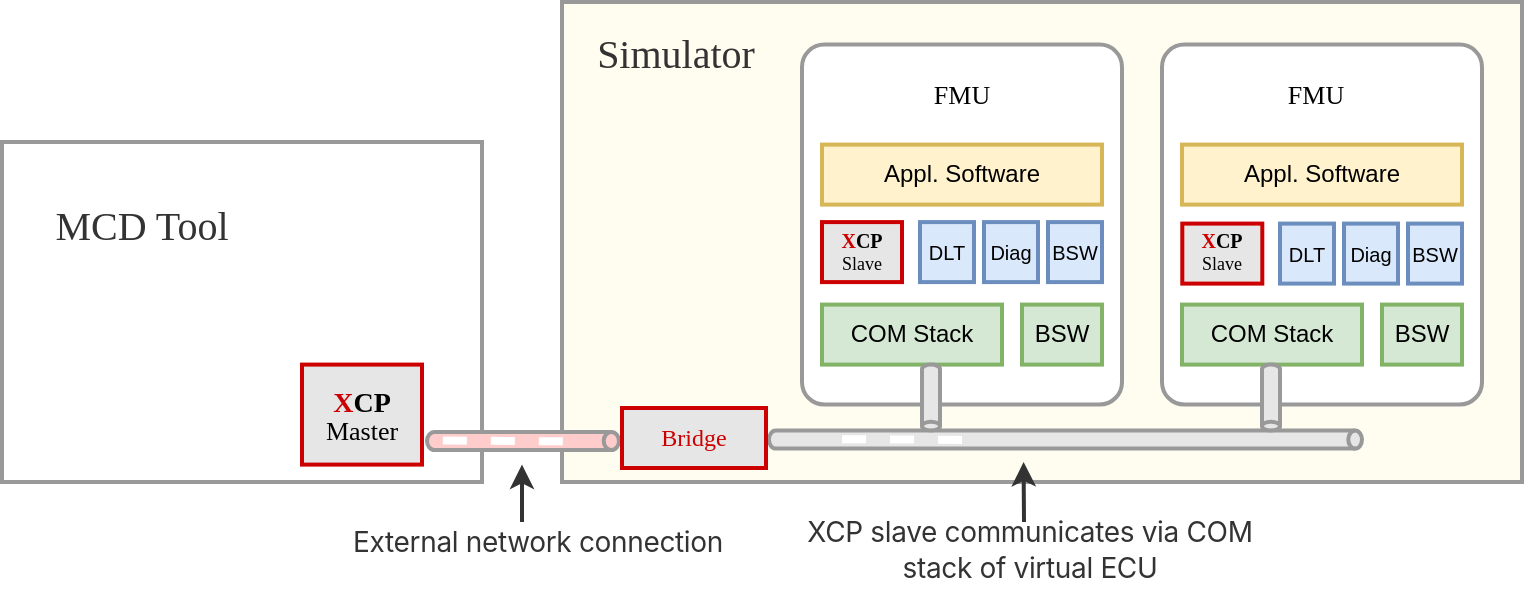 <mxfile version="20.8.10" type="device"><diagram id="_Kti9GT5Q3lO3yc1PvPV" name="Page-1"><mxGraphModel dx="935" dy="548" grid="1" gridSize="10" guides="1" tooltips="1" connect="1" arrows="1" fold="1" page="1" pageScale="1" pageWidth="850" pageHeight="1100" math="0" shadow="0"><root><mxCell id="0"/><mxCell id="1" parent="0"/><mxCell id="ZclB9EuCMROo7KSrAT95-1" value="" style="rounded=0;whiteSpace=wrap;html=1;strokeColor=#999999;strokeWidth=2;fillColor=default;" parent="1" vertex="1"><mxGeometry x="20" y="90" width="240" height="170" as="geometry"/></mxCell><mxCell id="ZclB9EuCMROo7KSrAT95-2" value="" style="rounded=0;whiteSpace=wrap;html=1;strokeWidth=2;strokeColor=#999999;fillColor=#FFFCF0;" parent="1" vertex="1"><mxGeometry x="300" y="20.0" width="480" height="240" as="geometry"/></mxCell><mxCell id="ZclB9EuCMROo7KSrAT95-3" value="" style="rounded=1;whiteSpace=wrap;html=1;strokeColor=#999999;strokeWidth=2;fillColor=#FFFFFF;arcSize=7;" parent="1" vertex="1"><mxGeometry x="420" y="41.3" width="160" height="180" as="geometry"/></mxCell><mxCell id="ZclB9EuCMROo7KSrAT95-4" value="" style="shape=cylinder3;whiteSpace=wrap;html=1;boundedLbl=1;backgroundOutline=1;size=3.826;strokeColor=#999999;strokeWidth=2;fillColor=#FFCCCC;rotation=90;" parent="1" vertex="1"><mxGeometry x="276" y="191.5" width="9" height="96" as="geometry"/></mxCell><mxCell id="ZclB9EuCMROo7KSrAT95-5" value="" style="endArrow=none;dashed=1;html=1;rounded=0;strokeWidth=7;strokeColor=#FFFFFF;jumpSize=6;startSize=6;endSize=6;" parent="1" edge="1"><mxGeometry width="50" height="50" relative="1" as="geometry"><mxPoint x="610" y="67.55" as="sourcePoint"/><mxPoint x="630" y="168.05" as="targetPoint"/></mxGeometry></mxCell><mxCell id="ZclB9EuCMROo7KSrAT95-6" value="Appl. Software" style="rounded=0;whiteSpace=wrap;html=1;strokeColor=#d6b656;strokeWidth=2;fillColor=#fff2cc;" parent="1" vertex="1"><mxGeometry x="430" y="91.3" width="140" height="30" as="geometry"/></mxCell><mxCell id="ZclB9EuCMROo7KSrAT95-7" value="&lt;font style=&quot;font-size: 10px;&quot;&gt;DLT&lt;/font&gt;" style="rounded=0;whiteSpace=wrap;html=1;strokeColor=#6c8ebf;strokeWidth=2;fillColor=#dae8fc;" parent="1" vertex="1"><mxGeometry x="479" y="130.05" width="27" height="30" as="geometry"/></mxCell><mxCell id="ZclB9EuCMROo7KSrAT95-8" value="COM Stack" style="rounded=0;whiteSpace=wrap;html=1;strokeColor=#82b366;strokeWidth=2;fillColor=#d5e8d4;" parent="1" vertex="1"><mxGeometry x="430" y="171.3" width="90" height="30" as="geometry"/></mxCell><mxCell id="ZclB9EuCMROo7KSrAT95-9" value="BSW" style="rounded=0;whiteSpace=wrap;html=1;strokeColor=#82b366;strokeWidth=2;fillColor=#d5e8d4;" parent="1" vertex="1"><mxGeometry x="530" y="171.3" width="40" height="30" as="geometry"/></mxCell><mxCell id="ZclB9EuCMROo7KSrAT95-10" value="" style="rounded=1;whiteSpace=wrap;html=1;strokeColor=#999999;strokeWidth=2;fillColor=#FFFFFF;arcSize=7;" parent="1" vertex="1"><mxGeometry x="600" y="41.3" width="160" height="180" as="geometry"/></mxCell><mxCell id="ZclB9EuCMROo7KSrAT95-11" value="Appl. Software" style="rounded=0;whiteSpace=wrap;html=1;strokeColor=#d6b656;strokeWidth=2;fillColor=#fff2cc;" parent="1" vertex="1"><mxGeometry x="610" y="91.3" width="140" height="30" as="geometry"/></mxCell><mxCell id="ZclB9EuCMROo7KSrAT95-13" value="COM Stack" style="rounded=0;whiteSpace=wrap;html=1;strokeColor=#82b366;strokeWidth=2;fillColor=#d5e8d4;" parent="1" vertex="1"><mxGeometry x="610" y="171.3" width="90" height="30" as="geometry"/></mxCell><mxCell id="ZclB9EuCMROo7KSrAT95-14" value="BSW" style="rounded=0;whiteSpace=wrap;html=1;strokeColor=#82b366;strokeWidth=2;fillColor=#d5e8d4;" parent="1" vertex="1"><mxGeometry x="710" y="171.3" width="40" height="30" as="geometry"/></mxCell><mxCell id="ZclB9EuCMROo7KSrAT95-15" value="" style="shape=cylinder3;whiteSpace=wrap;html=1;boundedLbl=1;backgroundOutline=1;size=3.432;strokeColor=#999999;strokeWidth=2;fillColor=#E6E6E6;rotation=90;" parent="1" vertex="1"><mxGeometry x="547.23" y="90.52" width="9" height="296.55" as="geometry"/></mxCell><mxCell id="ZclB9EuCMROo7KSrAT95-16" value="" style="shape=cylinder3;whiteSpace=wrap;html=1;boundedLbl=1;backgroundOutline=1;size=2.207;strokeColor=#999999;strokeWidth=2;fillColor=#E6E6E6;rotation=-180;" parent="1" vertex="1"><mxGeometry x="480" y="201.3" width="9" height="33" as="geometry"/></mxCell><mxCell id="ZclB9EuCMROo7KSrAT95-17" value="" style="shape=cylinder3;whiteSpace=wrap;html=1;boundedLbl=1;backgroundOutline=1;size=2.207;strokeColor=#999999;strokeWidth=2;fillColor=#E6E6E6;rotation=-180;" parent="1" vertex="1"><mxGeometry x="650" y="201.3" width="9" height="33" as="geometry"/></mxCell><mxCell id="ZclB9EuCMROo7KSrAT95-18" value="" style="rounded=0;whiteSpace=wrap;html=1;strokeColor=#CC0000;strokeWidth=2;fillColor=#E6E6E6;fontFamily=Verdana;" parent="1" vertex="1"><mxGeometry x="170" y="201.3" width="60" height="50" as="geometry"/></mxCell><mxCell id="ZclB9EuCMROo7KSrAT95-19" value="" style="rounded=0;whiteSpace=wrap;html=1;strokeColor=#CC0000;strokeWidth=2;fillColor=#E6E6E6;fontFamily=Verdana;" parent="1" vertex="1"><mxGeometry x="430" y="130.05" width="40" height="30" as="geometry"/></mxCell><mxCell id="ZclB9EuCMROo7KSrAT95-20" value="&lt;p style=&quot;line-height: 90%;&quot;&gt;&lt;/p&gt;&lt;div style=&quot;font-size: 12px; line-height: 100%;&quot;&gt;&lt;font style=&quot;font-size: 12px;&quot;&gt;&lt;b style=&quot;font-size: 10px;&quot;&gt;&lt;font style=&quot;font-size: 10px;&quot; data-font-src=&quot;https://fonts.googleapis.com/css?family=Akaya+Telivigala&quot;&gt;&lt;font style=&quot;font-size: 10px;&quot; color=&quot;#CC0000&quot;&gt;X&lt;/font&gt;&lt;font style=&quot;font-size: 10px;&quot; color=&quot;#000000&quot;&gt;CP&lt;/font&gt;&lt;/font&gt;&lt;/b&gt;&lt;/font&gt;&lt;/div&gt;&lt;div style=&quot;font-size: 9px; line-height: 100%;&quot;&gt;&lt;font style=&quot;font-size: 9px;&quot; color=&quot;#000000&quot;&gt;Slave&lt;/font&gt;&lt;font style=&quot;font-size: 12px;&quot;&gt;&lt;br&gt;&lt;/font&gt;&lt;/div&gt;&lt;p&gt;&lt;/p&gt;" style="text;html=1;strokeColor=none;fillColor=none;align=center;verticalAlign=middle;whiteSpace=wrap;rounded=0;strokeWidth=2;fontFamily=Verdana;fontSize=13;fontColor=#CC0000;" parent="1" vertex="1"><mxGeometry x="432.76" y="128.86" width="34.47" height="30" as="geometry"/></mxCell><mxCell id="ZclB9EuCMROo7KSrAT95-21" value="" style="rounded=0;whiteSpace=wrap;html=1;strokeColor=#CC0000;strokeWidth=2;fillColor=#E6E6E6;fontFamily=Verdana;" parent="1" vertex="1"><mxGeometry x="610.15" y="130.8" width="40" height="30" as="geometry"/></mxCell><mxCell id="ZclB9EuCMROo7KSrAT95-22" value="&lt;div style=&quot;font-size: 12px; line-height: 100%;&quot;&gt;&lt;font style=&quot;font-size: 12px;&quot;&gt;&lt;b style=&quot;font-size: 10px;&quot;&gt;&lt;font style=&quot;font-size: 10px;&quot; data-font-src=&quot;https://fonts.googleapis.com/css?family=Akaya+Telivigala&quot;&gt;&lt;font style=&quot;font-size: 10px;&quot; color=&quot;#CC0000&quot;&gt;X&lt;/font&gt;&lt;font style=&quot;font-size: 10px;&quot; color=&quot;#000000&quot;&gt;CP&lt;/font&gt;&lt;/font&gt;&lt;/b&gt;&lt;/font&gt;&lt;/div&gt;&lt;div style=&quot;font-size: 9px; line-height: 100%;&quot;&gt;&lt;font style=&quot;font-size: 9px;&quot; color=&quot;#000000&quot;&gt;Slave&lt;/font&gt;&lt;font style=&quot;font-size: 12px;&quot;&gt;&lt;br&gt;&lt;/font&gt;&lt;/div&gt;" style="text;html=1;strokeColor=none;fillColor=none;align=center;verticalAlign=middle;whiteSpace=wrap;rounded=0;strokeWidth=2;fontFamily=Verdana;fontSize=13;fontColor=#CC0000;" parent="1" vertex="1"><mxGeometry x="612.92" y="128.86" width="34.47" height="30" as="geometry"/></mxCell><mxCell id="ZclB9EuCMROo7KSrAT95-23" value="&lt;div style=&quot;font-size: 15px; line-height: 100%;&quot;&gt;&lt;font style=&quot;font-size: 15px;&quot;&gt;&lt;b style=&quot;font-size: 14px;&quot;&gt;&lt;font style=&quot;font-size: 14px;&quot; data-font-src=&quot;https://fonts.googleapis.com/css?family=Akaya+Telivigala&quot;&gt;&lt;font style=&quot;font-size: 14px;&quot; color=&quot;#CC0000&quot;&gt;X&lt;/font&gt;&lt;font style=&quot;font-size: 14px;&quot; color=&quot;#000000&quot;&gt;CP&lt;/font&gt;&lt;/font&gt;&lt;/b&gt;&lt;/font&gt;&lt;/div&gt;&lt;div style=&quot;line-height: 100%;&quot;&gt;&lt;font style=&quot;font-size: 13px;&quot; color=&quot;#000000&quot;&gt;Master&lt;/font&gt;&lt;font style=&quot;font-size: 15px;&quot;&gt;&lt;br&gt;&lt;/font&gt;&lt;/div&gt;" style="text;html=1;strokeColor=none;fillColor=none;align=center;verticalAlign=middle;whiteSpace=wrap;rounded=0;strokeWidth=2;fontFamily=Verdana;fontSize=13;fontColor=#CC0000;" parent="1" vertex="1"><mxGeometry x="180" y="208.15" width="40" height="36.3" as="geometry"/></mxCell><mxCell id="ZclB9EuCMROo7KSrAT95-24" value="FMU" style="text;html=1;strokeColor=none;fillColor=none;align=center;verticalAlign=middle;whiteSpace=wrap;rounded=0;strokeWidth=2;fontFamily=Verdana;fontSize=13;fontColor=#000000;" parent="1" vertex="1"><mxGeometry x="470" y="51.3" width="60" height="30" as="geometry"/></mxCell><mxCell id="ZclB9EuCMROo7KSrAT95-25" value="FMU" style="text;html=1;strokeColor=none;fillColor=none;align=center;verticalAlign=middle;whiteSpace=wrap;rounded=0;strokeWidth=2;fontFamily=Verdana;fontSize=13;fontColor=#000000;" parent="1" vertex="1"><mxGeometry x="647.39" y="51.3" width="60" height="30" as="geometry"/></mxCell><mxCell id="ZclB9EuCMROo7KSrAT95-26" value="&lt;font style=&quot;font-size: 20px;&quot; color=&quot;#333333&quot;&gt;Simulator&lt;/font&gt;" style="text;html=1;strokeColor=none;fillColor=none;align=center;verticalAlign=middle;whiteSpace=wrap;rounded=0;strokeWidth=2;fontFamily=Verdana;fontSize=13;fontColor=#000000;" parent="1" vertex="1"><mxGeometry x="320" y="21.3" width="74.32" height="46.52" as="geometry"/></mxCell><mxCell id="ZclB9EuCMROo7KSrAT95-27" value="&lt;font color=&quot;#333333&quot;&gt;MCD Tool&lt;/font&gt;" style="text;html=1;strokeColor=none;fillColor=none;align=center;verticalAlign=middle;whiteSpace=wrap;rounded=0;strokeWidth=2;fontFamily=Verdana;fontSize=20;fontColor=#000000;" parent="1" vertex="1"><mxGeometry x="40" y="116.3" width="100" height="30" as="geometry"/></mxCell><mxCell id="ZclB9EuCMROo7KSrAT95-28" value="" style="endArrow=none;dashed=1;html=1;rounded=0;strokeColor=#FFFFFF;strokeWidth=4;fontFamily=Verdana;fontSize=20;fontColor=#000000;startSize=6;endSize=6;jumpSize=6;" parent="1" edge="1"><mxGeometry width="50" height="50" relative="1" as="geometry"><mxPoint x="240.42" y="239.29" as="sourcePoint"/><mxPoint x="310.42" y="239.71" as="targetPoint"/></mxGeometry></mxCell><mxCell id="ZclB9EuCMROo7KSrAT95-29" value="" style="endArrow=classic;html=1;rounded=0;strokeColor=#333333;strokeWidth=2;fontFamily=Verdana;fontSize=20;fontColor=#000000;startSize=6;endSize=6;jumpSize=6;" parent="1" edge="1"><mxGeometry width="50" height="50" relative="1" as="geometry"><mxPoint x="280" y="280" as="sourcePoint"/><mxPoint x="280" y="251.3" as="targetPoint"/></mxGeometry></mxCell><mxCell id="ZclB9EuCMROo7KSrAT95-33" value="" style="endArrow=none;dashed=1;html=1;rounded=0;strokeColor=#FFFFFF;strokeWidth=4;fontFamily=Verdana;fontSize=20;fontColor=#000000;startSize=6;endSize=6;jumpSize=6;" parent="1" edge="1"><mxGeometry width="50" height="50" relative="1" as="geometry"><mxPoint x="440.0" y="238.59" as="sourcePoint"/><mxPoint x="510.0" y="239.01" as="targetPoint"/></mxGeometry></mxCell><mxCell id="ZclB9EuCMROo7KSrAT95-34" value="&lt;font color=&quot;#CC0000&quot;&gt;Bridge&lt;/font&gt;" style="rounded=0;whiteSpace=wrap;html=1;strokeColor=#CC0000;strokeWidth=2;fillColor=#E6E6E6;fontFamily=Verdana;" parent="1" vertex="1"><mxGeometry x="330" y="223" width="72" height="30" as="geometry"/></mxCell><mxCell id="ZclB9EuCMROo7KSrAT95-38" value="&lt;font style=&quot;font-size: 10px;&quot;&gt;Diag&lt;/font&gt;" style="rounded=0;whiteSpace=wrap;html=1;strokeColor=#6c8ebf;strokeWidth=2;fillColor=#dae8fc;" parent="1" vertex="1"><mxGeometry x="511" y="130.05" width="27" height="30" as="geometry"/></mxCell><mxCell id="ZclB9EuCMROo7KSrAT95-39" value="&lt;font style=&quot;font-size: 10px;&quot;&gt;BSW&lt;/font&gt;" style="rounded=0;whiteSpace=wrap;html=1;strokeColor=#6c8ebf;strokeWidth=2;fillColor=#dae8fc;" parent="1" vertex="1"><mxGeometry x="543" y="130.05" width="27" height="30" as="geometry"/></mxCell><mxCell id="ZclB9EuCMROo7KSrAT95-43" value="&lt;font style=&quot;font-size: 10px;&quot;&gt;DLT&lt;/font&gt;" style="rounded=0;whiteSpace=wrap;html=1;strokeColor=#6c8ebf;strokeWidth=2;fillColor=#dae8fc;" parent="1" vertex="1"><mxGeometry x="659" y="130.8" width="27" height="30" as="geometry"/></mxCell><mxCell id="ZclB9EuCMROo7KSrAT95-44" value="&lt;font style=&quot;font-size: 10px;&quot;&gt;Diag&lt;/font&gt;" style="rounded=0;whiteSpace=wrap;html=1;strokeColor=#6c8ebf;strokeWidth=2;fillColor=#dae8fc;" parent="1" vertex="1"><mxGeometry x="691" y="130.8" width="27" height="30" as="geometry"/></mxCell><mxCell id="ZclB9EuCMROo7KSrAT95-45" value="&lt;font style=&quot;font-size: 10px;&quot;&gt;BSW&lt;/font&gt;" style="rounded=0;whiteSpace=wrap;html=1;strokeColor=#6c8ebf;strokeWidth=2;fillColor=#dae8fc;" parent="1" vertex="1"><mxGeometry x="723" y="130.8" width="27" height="30" as="geometry"/></mxCell><mxCell id="MvdgzyRAgNTMvIZfEGfY-1" value="&lt;p style=&quot;line-height: 120%; font-size: 14px;&quot;&gt;&lt;font style=&quot;font-size: 14px;&quot;&gt;&lt;span style=&quot;color: rgba(0, 0, 0, 0.8); font-family: -apple-system, BlinkMacSystemFont, &amp;quot;Segoe UI&amp;quot;, Roboto, &amp;quot;Helvetica Neue&amp;quot;, Arial, sans-serif, &amp;quot;Apple Color Emoji&amp;quot;, &amp;quot;Segoe UI Emoji&amp;quot;, &amp;quot;Segoe UI Symbol&amp;quot;, &amp;quot;Noto Color Emoji&amp;quot;; font-style: normal; font-variant-ligatures: normal; font-variant-caps: normal; font-weight: 400; letter-spacing: -0.17px; text-align: start; text-indent: 0px; text-transform: none; word-spacing: 0px; -webkit-text-stroke-width: 0px; background-color: rgb(255, 255, 255); text-decoration-thickness: initial; text-decoration-style: initial; text-decoration-color: initial; display: inline !important; float: none;&quot;&gt;XCP slave communicates via COM stack of virtual ECU&lt;/span&gt;&lt;/font&gt;&lt;/p&gt;" style="text;html=1;strokeColor=none;fillColor=none;align=center;verticalAlign=middle;whiteSpace=wrap;rounded=0;strokeWidth=2;fontFamily=Verdana;fontSize=20;fontColor=#000000;" parent="1" vertex="1"><mxGeometry x="419.55" y="274" width="227.84" height="40" as="geometry"/></mxCell><mxCell id="MvdgzyRAgNTMvIZfEGfY-2" value="&lt;p style=&quot;line-height: 120%; font-size: 14px;&quot;&gt;&lt;font style=&quot;font-size: 14px;&quot;&gt;&lt;span style=&quot;color: rgba(0, 0, 0, 0.8); font-family: -apple-system, BlinkMacSystemFont, &amp;quot;Segoe UI&amp;quot;, Roboto, &amp;quot;Helvetica Neue&amp;quot;, Arial, sans-serif, &amp;quot;Apple Color Emoji&amp;quot;, &amp;quot;Segoe UI Emoji&amp;quot;, &amp;quot;Segoe UI Symbol&amp;quot;, &amp;quot;Noto Color Emoji&amp;quot;; font-style: normal; font-variant-ligatures: normal; font-variant-caps: normal; font-weight: 400; letter-spacing: -0.17px; text-align: start; text-indent: 0px; text-transform: none; word-spacing: 0px; -webkit-text-stroke-width: 0px; background-color: rgb(255, 255, 255); text-decoration-thickness: initial; text-decoration-style: initial; text-decoration-color: initial; display: inline !important; float: none;&quot;&gt;External network connection&lt;br&gt;&lt;/span&gt;&lt;/font&gt;&lt;/p&gt;" style="text;html=1;strokeColor=none;fillColor=none;align=center;verticalAlign=middle;whiteSpace=wrap;rounded=0;strokeWidth=2;fontFamily=Verdana;fontSize=20;fontColor=#000000;" parent="1" vertex="1"><mxGeometry x="174.16" y="270" width="227.84" height="40" as="geometry"/></mxCell><mxCell id="ZclB9EuCMROo7KSrAT95-31" value="" style="endArrow=classic;html=1;rounded=0;strokeColor=#333333;strokeWidth=2;fontFamily=Verdana;fontSize=20;fontColor=#000000;startSize=6;endSize=6;jumpSize=6;" parent="1" edge="1"><mxGeometry width="50" height="50" relative="1" as="geometry"><mxPoint x="531" y="280" as="sourcePoint"/><mxPoint x="530.79" y="250" as="targetPoint"/></mxGeometry></mxCell></root></mxGraphModel></diagram></mxfile>